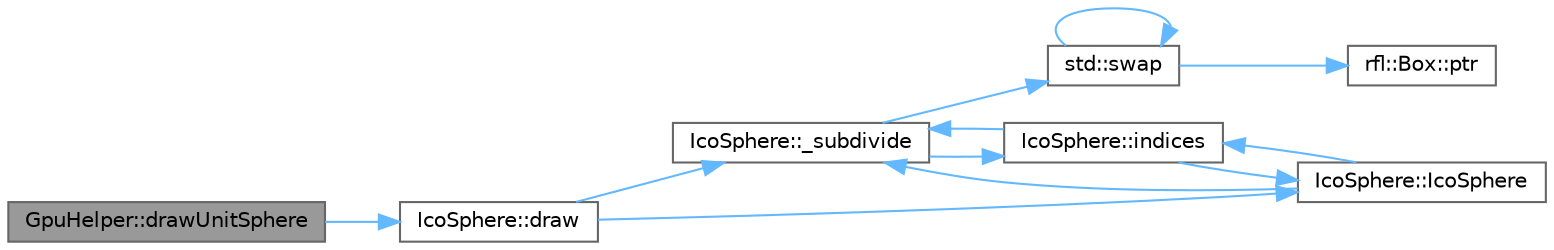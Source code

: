 digraph "GpuHelper::drawUnitSphere"
{
 // LATEX_PDF_SIZE
  bgcolor="transparent";
  edge [fontname=Helvetica,fontsize=10,labelfontname=Helvetica,labelfontsize=10];
  node [fontname=Helvetica,fontsize=10,shape=box,height=0.2,width=0.4];
  rankdir="LR";
  Node1 [id="Node000001",label="GpuHelper::drawUnitSphere",height=0.2,width=0.4,color="gray40", fillcolor="grey60", style="filled", fontcolor="black",tooltip=" "];
  Node1 -> Node2 [id="edge12_Node000001_Node000002",color="steelblue1",style="solid",tooltip=" "];
  Node2 [id="Node000002",label="IcoSphere::draw",height=0.2,width=0.4,color="grey40", fillcolor="white", style="filled",URL="$class_ico_sphere.html#aed61bbb925b80c8ad9506caaf6bb8c2e",tooltip=" "];
  Node2 -> Node3 [id="edge13_Node000002_Node000003",color="steelblue1",style="solid",tooltip=" "];
  Node3 [id="Node000003",label="IcoSphere::_subdivide",height=0.2,width=0.4,color="grey40", fillcolor="white", style="filled",URL="$class_ico_sphere.html#a78f6530ab445aaeb87668cda333ffd5b",tooltip=" "];
  Node3 -> Node4 [id="edge14_Node000003_Node000004",color="steelblue1",style="solid",tooltip=" "];
  Node4 [id="Node000004",label="IcoSphere::indices",height=0.2,width=0.4,color="grey40", fillcolor="white", style="filled",URL="$class_ico_sphere.html#aafcbb05c197d252eca0209d93d503fff",tooltip=" "];
  Node4 -> Node3 [id="edge15_Node000004_Node000003",color="steelblue1",style="solid",tooltip=" "];
  Node4 -> Node5 [id="edge16_Node000004_Node000005",color="steelblue1",style="solid",tooltip=" "];
  Node5 [id="Node000005",label="IcoSphere::IcoSphere",height=0.2,width=0.4,color="grey40", fillcolor="white", style="filled",URL="$class_ico_sphere.html#a9448496c610787615714f1859222552a",tooltip=" "];
  Node5 -> Node3 [id="edge17_Node000005_Node000003",color="steelblue1",style="solid",tooltip=" "];
  Node5 -> Node4 [id="edge18_Node000005_Node000004",color="steelblue1",style="solid",tooltip=" "];
  Node3 -> Node6 [id="edge19_Node000003_Node000006",color="steelblue1",style="solid",tooltip=" "];
  Node6 [id="Node000006",label="std::swap",height=0.2,width=0.4,color="grey40", fillcolor="white", style="filled",URL="$namespacestd.html#a3acbe51b6415e9284430194bf04944e1",tooltip=" "];
  Node6 -> Node7 [id="edge20_Node000006_Node000007",color="steelblue1",style="solid",tooltip=" "];
  Node7 [id="Node000007",label="rfl::Box::ptr",height=0.2,width=0.4,color="grey40", fillcolor="white", style="filled",URL="$classrfl_1_1_box.html#a2edf048a6e6bea174db329e6ce7cf3df",tooltip="Returns the underlying unique_ptr"];
  Node6 -> Node6 [id="edge21_Node000006_Node000006",color="steelblue1",style="solid",tooltip=" "];
  Node2 -> Node5 [id="edge22_Node000002_Node000005",color="steelblue1",style="solid",tooltip=" "];
}
